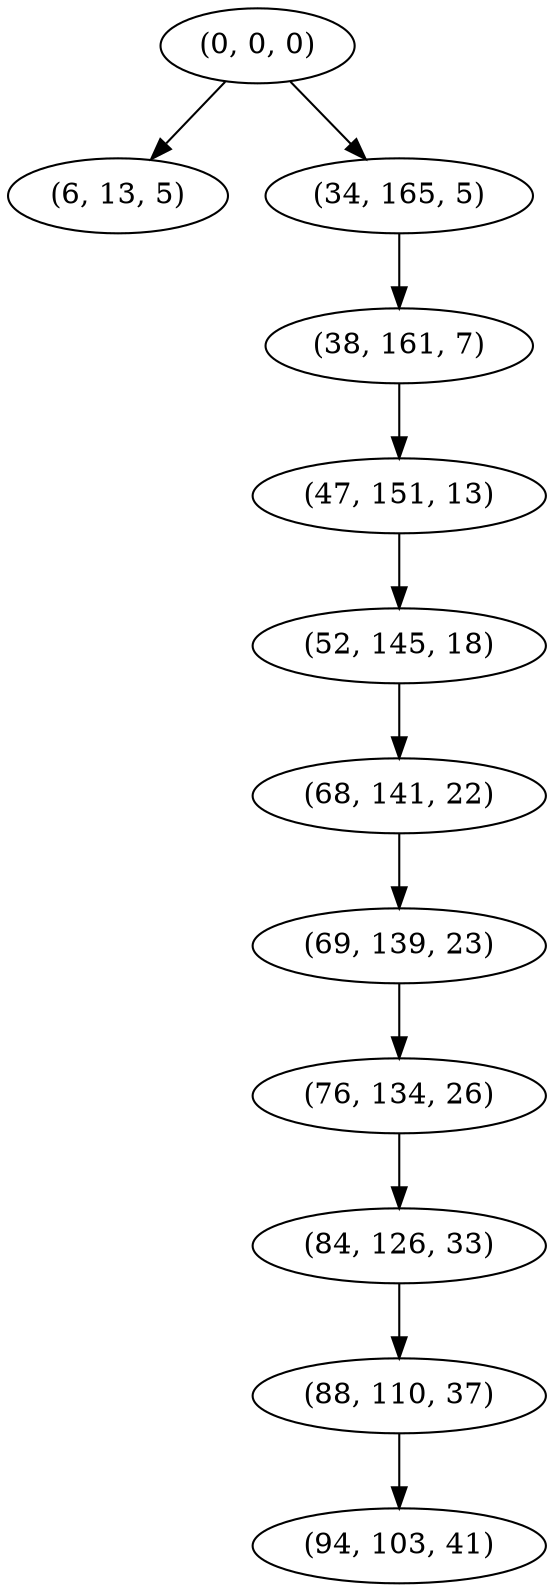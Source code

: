 digraph tree {
    "(0, 0, 0)";
    "(6, 13, 5)";
    "(34, 165, 5)";
    "(38, 161, 7)";
    "(47, 151, 13)";
    "(52, 145, 18)";
    "(68, 141, 22)";
    "(69, 139, 23)";
    "(76, 134, 26)";
    "(84, 126, 33)";
    "(88, 110, 37)";
    "(94, 103, 41)";
    "(0, 0, 0)" -> "(6, 13, 5)";
    "(0, 0, 0)" -> "(34, 165, 5)";
    "(34, 165, 5)" -> "(38, 161, 7)";
    "(38, 161, 7)" -> "(47, 151, 13)";
    "(47, 151, 13)" -> "(52, 145, 18)";
    "(52, 145, 18)" -> "(68, 141, 22)";
    "(68, 141, 22)" -> "(69, 139, 23)";
    "(69, 139, 23)" -> "(76, 134, 26)";
    "(76, 134, 26)" -> "(84, 126, 33)";
    "(84, 126, 33)" -> "(88, 110, 37)";
    "(88, 110, 37)" -> "(94, 103, 41)";
}
